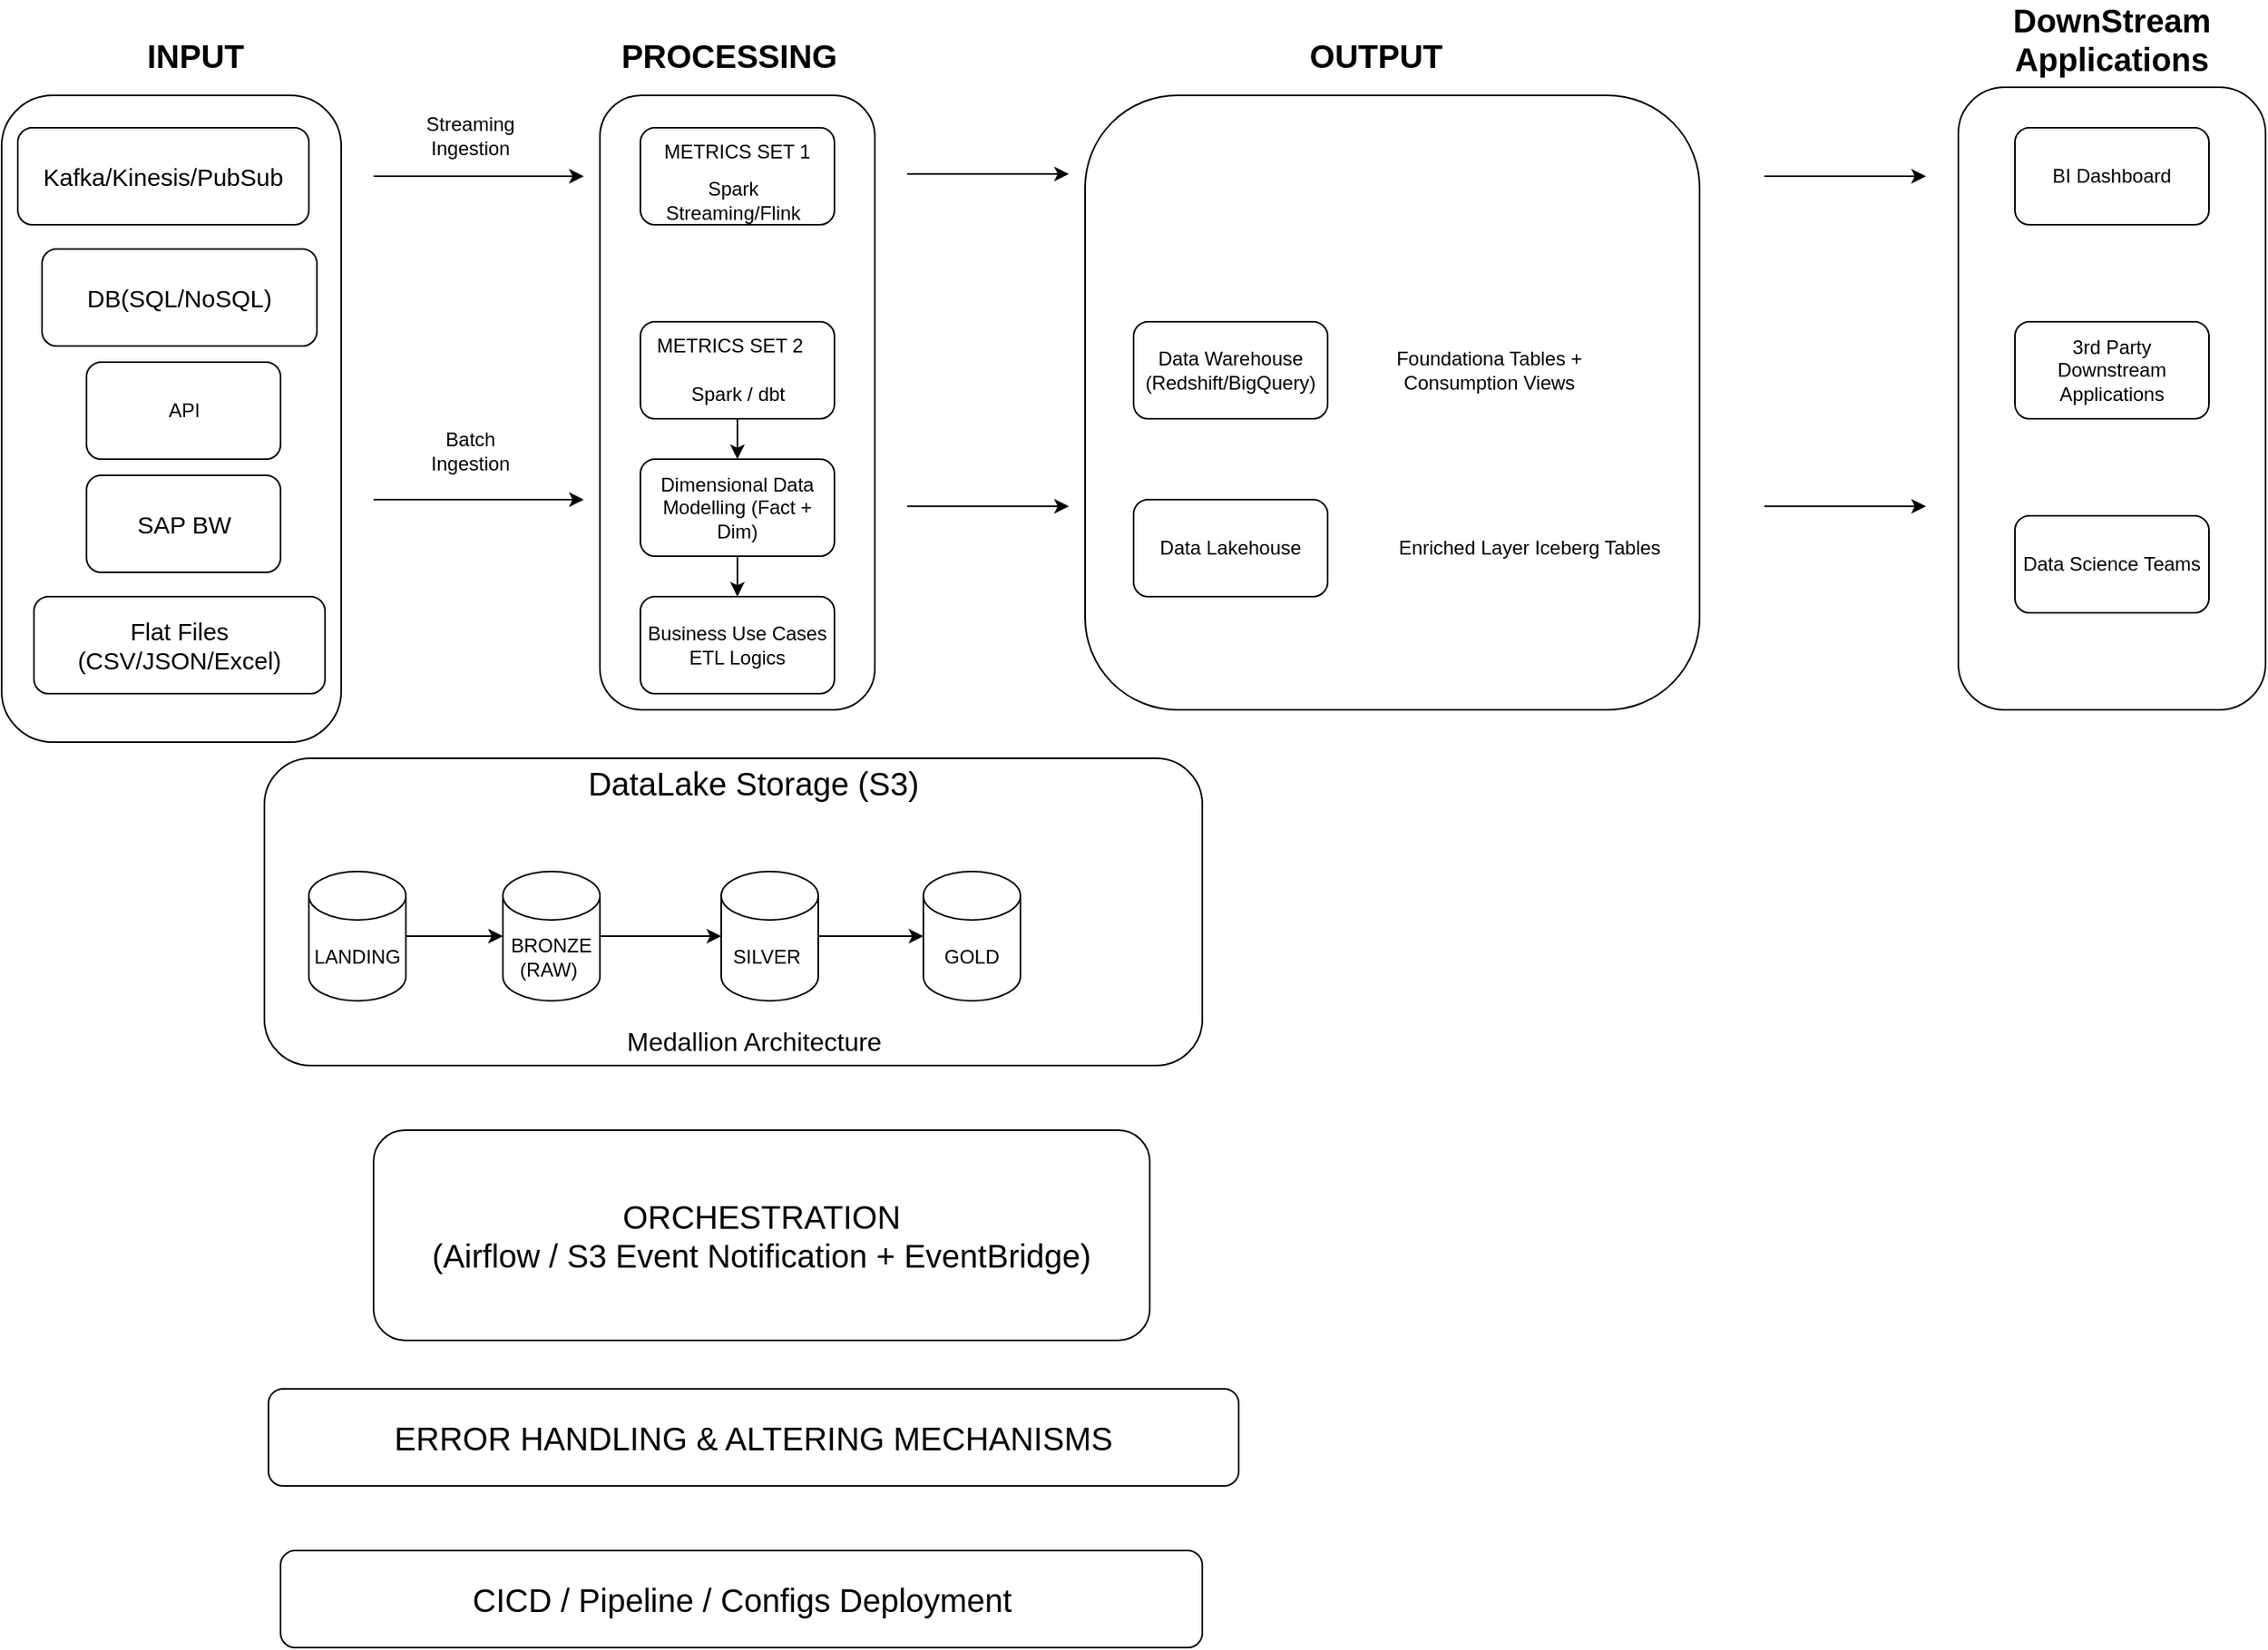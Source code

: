 <mxfile version="27.2.0">
  <diagram name="Page-1" id="Ah_BVm8UG3qweHjtrVJi">
    <mxGraphModel dx="2316" dy="753" grid="1" gridSize="10" guides="1" tooltips="1" connect="1" arrows="1" fold="1" page="1" pageScale="1" pageWidth="827" pageHeight="1169" math="0" shadow="0">
      <root>
        <mxCell id="0" />
        <mxCell id="1" parent="0" />
        <mxCell id="hRZKgi0yS8pwd4xGPH1x-1" value="" style="rounded=1;whiteSpace=wrap;html=1;" vertex="1" parent="1">
          <mxGeometry x="-20" y="80" width="210" height="400" as="geometry" />
        </mxCell>
        <mxCell id="hRZKgi0yS8pwd4xGPH1x-2" value="&lt;b&gt;&lt;font style=&quot;font-size: 20px;&quot;&gt;INPUT&lt;/font&gt;&lt;/b&gt;" style="text;html=1;align=center;verticalAlign=middle;whiteSpace=wrap;rounded=0;" vertex="1" parent="1">
          <mxGeometry x="70" y="40" width="60" height="30" as="geometry" />
        </mxCell>
        <mxCell id="hRZKgi0yS8pwd4xGPH1x-10" value="" style="rounded=1;whiteSpace=wrap;html=1;" vertex="1" parent="1">
          <mxGeometry x="350" y="80" width="170" height="380" as="geometry" />
        </mxCell>
        <mxCell id="hRZKgi0yS8pwd4xGPH1x-11" value="&lt;b&gt;&lt;font style=&quot;font-size: 20px;&quot;&gt;PROCESSING&lt;/font&gt;&lt;/b&gt;" style="text;html=1;align=center;verticalAlign=middle;whiteSpace=wrap;rounded=0;" vertex="1" parent="1">
          <mxGeometry x="400" y="40" width="60" height="30" as="geometry" />
        </mxCell>
        <mxCell id="hRZKgi0yS8pwd4xGPH1x-12" value="" style="endArrow=classic;html=1;rounded=0;" edge="1" parent="1">
          <mxGeometry width="50" height="50" relative="1" as="geometry">
            <mxPoint x="210" y="130" as="sourcePoint" />
            <mxPoint x="340" y="130" as="targetPoint" />
          </mxGeometry>
        </mxCell>
        <mxCell id="hRZKgi0yS8pwd4xGPH1x-13" value="" style="endArrow=classic;html=1;rounded=0;" edge="1" parent="1">
          <mxGeometry width="50" height="50" relative="1" as="geometry">
            <mxPoint x="210" y="330" as="sourcePoint" />
            <mxPoint x="340" y="330" as="targetPoint" />
          </mxGeometry>
        </mxCell>
        <mxCell id="hRZKgi0yS8pwd4xGPH1x-14" value="Streaming Ingestion" style="text;html=1;align=center;verticalAlign=middle;whiteSpace=wrap;rounded=0;" vertex="1" parent="1">
          <mxGeometry x="240" y="90" width="60" height="30" as="geometry" />
        </mxCell>
        <mxCell id="hRZKgi0yS8pwd4xGPH1x-15" value="Batch Ingestion" style="text;html=1;align=center;verticalAlign=middle;whiteSpace=wrap;rounded=0;" vertex="1" parent="1">
          <mxGeometry x="240" y="285" width="60" height="30" as="geometry" />
        </mxCell>
        <mxCell id="hRZKgi0yS8pwd4xGPH1x-16" value="" style="rounded=1;whiteSpace=wrap;html=1;" vertex="1" parent="1">
          <mxGeometry x="375" y="100" width="120" height="60" as="geometry" />
        </mxCell>
        <mxCell id="hRZKgi0yS8pwd4xGPH1x-17" value="METRICS SET 1" style="text;html=1;align=center;verticalAlign=middle;whiteSpace=wrap;rounded=0;" vertex="1" parent="1">
          <mxGeometry x="385" y="100" width="100" height="30" as="geometry" />
        </mxCell>
        <mxCell id="hRZKgi0yS8pwd4xGPH1x-30" value="" style="edgeStyle=orthogonalEdgeStyle;rounded=0;orthogonalLoop=1;jettySize=auto;html=1;" edge="1" parent="1" source="hRZKgi0yS8pwd4xGPH1x-18" target="hRZKgi0yS8pwd4xGPH1x-28">
          <mxGeometry relative="1" as="geometry" />
        </mxCell>
        <mxCell id="hRZKgi0yS8pwd4xGPH1x-18" value="" style="rounded=1;whiteSpace=wrap;html=1;" vertex="1" parent="1">
          <mxGeometry x="375" y="220" width="120" height="60" as="geometry" />
        </mxCell>
        <mxCell id="hRZKgi0yS8pwd4xGPH1x-19" value="METRICS SET 2" style="text;html=1;align=center;verticalAlign=middle;whiteSpace=wrap;rounded=0;" vertex="1" parent="1">
          <mxGeometry x="382.5" y="220" width="95" height="30" as="geometry" />
        </mxCell>
        <mxCell id="hRZKgi0yS8pwd4xGPH1x-20" value="Spark Streaming/Flink" style="text;html=1;align=center;verticalAlign=middle;whiteSpace=wrap;rounded=0;" vertex="1" parent="1">
          <mxGeometry x="375" y="130" width="115" height="30" as="geometry" />
        </mxCell>
        <mxCell id="hRZKgi0yS8pwd4xGPH1x-21" value="Spark / dbt" style="text;html=1;align=center;verticalAlign=middle;whiteSpace=wrap;rounded=0;" vertex="1" parent="1">
          <mxGeometry x="392.5" y="250" width="85" height="30" as="geometry" />
        </mxCell>
        <mxCell id="hRZKgi0yS8pwd4xGPH1x-34" style="edgeStyle=orthogonalEdgeStyle;rounded=0;orthogonalLoop=1;jettySize=auto;html=1;exitX=0.5;exitY=1;exitDx=0;exitDy=0;entryX=0.5;entryY=0;entryDx=0;entryDy=0;" edge="1" parent="1" source="hRZKgi0yS8pwd4xGPH1x-28" target="hRZKgi0yS8pwd4xGPH1x-31">
          <mxGeometry relative="1" as="geometry" />
        </mxCell>
        <mxCell id="hRZKgi0yS8pwd4xGPH1x-28" value="Dimensional Data Modelling (Fact + Dim)" style="rounded=1;whiteSpace=wrap;html=1;" vertex="1" parent="1">
          <mxGeometry x="375" y="305" width="120" height="60" as="geometry" />
        </mxCell>
        <mxCell id="hRZKgi0yS8pwd4xGPH1x-31" value="Business Use Cases ETL Logics" style="rounded=1;whiteSpace=wrap;html=1;" vertex="1" parent="1">
          <mxGeometry x="375" y="390" width="120" height="60" as="geometry" />
        </mxCell>
        <mxCell id="hRZKgi0yS8pwd4xGPH1x-36" value="" style="rounded=1;whiteSpace=wrap;html=1;" vertex="1" parent="1">
          <mxGeometry x="142.5" y="490" width="580" height="190" as="geometry" />
        </mxCell>
        <mxCell id="hRZKgi0yS8pwd4xGPH1x-37" value="&lt;font style=&quot;font-size: 20px;&quot;&gt;DataLake Storage (S3)&lt;/font&gt;" style="text;html=1;align=center;verticalAlign=middle;whiteSpace=wrap;rounded=0;" vertex="1" parent="1">
          <mxGeometry x="330" y="490" width="230" height="30" as="geometry" />
        </mxCell>
        <mxCell id="hRZKgi0yS8pwd4xGPH1x-39" value="LANDING" style="shape=cylinder3;whiteSpace=wrap;html=1;boundedLbl=1;backgroundOutline=1;size=15;" vertex="1" parent="1">
          <mxGeometry x="170" y="560" width="60" height="80" as="geometry" />
        </mxCell>
        <mxCell id="hRZKgi0yS8pwd4xGPH1x-40" value="BRONZE (RAW)&amp;nbsp;" style="shape=cylinder3;whiteSpace=wrap;html=1;boundedLbl=1;backgroundOutline=1;size=15;" vertex="1" parent="1">
          <mxGeometry x="290" y="560" width="60" height="80" as="geometry" />
        </mxCell>
        <mxCell id="hRZKgi0yS8pwd4xGPH1x-41" value="SILVER&amp;nbsp;" style="shape=cylinder3;whiteSpace=wrap;html=1;boundedLbl=1;backgroundOutline=1;size=15;" vertex="1" parent="1">
          <mxGeometry x="425" y="560" width="60" height="80" as="geometry" />
        </mxCell>
        <mxCell id="hRZKgi0yS8pwd4xGPH1x-42" value="GOLD" style="shape=cylinder3;whiteSpace=wrap;html=1;boundedLbl=1;backgroundOutline=1;size=15;" vertex="1" parent="1">
          <mxGeometry x="550" y="560" width="60" height="80" as="geometry" />
        </mxCell>
        <mxCell id="hRZKgi0yS8pwd4xGPH1x-44" style="edgeStyle=orthogonalEdgeStyle;rounded=0;orthogonalLoop=1;jettySize=auto;html=1;exitX=1;exitY=0.5;exitDx=0;exitDy=0;exitPerimeter=0;entryX=0;entryY=0.5;entryDx=0;entryDy=0;entryPerimeter=0;" edge="1" parent="1" source="hRZKgi0yS8pwd4xGPH1x-39" target="hRZKgi0yS8pwd4xGPH1x-40">
          <mxGeometry relative="1" as="geometry" />
        </mxCell>
        <mxCell id="hRZKgi0yS8pwd4xGPH1x-45" style="edgeStyle=orthogonalEdgeStyle;rounded=0;orthogonalLoop=1;jettySize=auto;html=1;exitX=1;exitY=0.5;exitDx=0;exitDy=0;exitPerimeter=0;entryX=0;entryY=0.5;entryDx=0;entryDy=0;entryPerimeter=0;" edge="1" parent="1" source="hRZKgi0yS8pwd4xGPH1x-40" target="hRZKgi0yS8pwd4xGPH1x-41">
          <mxGeometry relative="1" as="geometry" />
        </mxCell>
        <mxCell id="hRZKgi0yS8pwd4xGPH1x-46" style="edgeStyle=orthogonalEdgeStyle;rounded=0;orthogonalLoop=1;jettySize=auto;html=1;exitX=1;exitY=0.5;exitDx=0;exitDy=0;exitPerimeter=0;entryX=0;entryY=0.5;entryDx=0;entryDy=0;entryPerimeter=0;" edge="1" parent="1" source="hRZKgi0yS8pwd4xGPH1x-41" target="hRZKgi0yS8pwd4xGPH1x-42">
          <mxGeometry relative="1" as="geometry" />
        </mxCell>
        <mxCell id="hRZKgi0yS8pwd4xGPH1x-48" value="&lt;font style=&quot;font-size: 16px;&quot;&gt;Medallion Architecture&lt;/font&gt;" style="text;html=1;align=center;verticalAlign=middle;whiteSpace=wrap;rounded=0;" vertex="1" parent="1">
          <mxGeometry x="357.5" y="650" width="175" height="30" as="geometry" />
        </mxCell>
        <mxCell id="hRZKgi0yS8pwd4xGPH1x-49" value="" style="rounded=1;whiteSpace=wrap;html=1;" vertex="1" parent="1">
          <mxGeometry x="650" y="80" width="380" height="380" as="geometry" />
        </mxCell>
        <mxCell id="hRZKgi0yS8pwd4xGPH1x-51" value="&lt;b&gt;&lt;font style=&quot;font-size: 20px;&quot;&gt;OUTPUT&lt;/font&gt;&lt;/b&gt;" style="text;html=1;align=center;verticalAlign=middle;whiteSpace=wrap;rounded=0;" vertex="1" parent="1">
          <mxGeometry x="800" y="40" width="60" height="30" as="geometry" />
        </mxCell>
        <mxCell id="hRZKgi0yS8pwd4xGPH1x-53" value="" style="endArrow=classic;html=1;rounded=0;" edge="1" parent="1">
          <mxGeometry width="50" height="50" relative="1" as="geometry">
            <mxPoint x="540" y="128.57" as="sourcePoint" />
            <mxPoint x="640" y="128.57" as="targetPoint" />
          </mxGeometry>
        </mxCell>
        <mxCell id="hRZKgi0yS8pwd4xGPH1x-54" value="" style="endArrow=classic;html=1;rounded=0;" edge="1" parent="1">
          <mxGeometry width="50" height="50" relative="1" as="geometry">
            <mxPoint x="1070" y="334.17" as="sourcePoint" />
            <mxPoint x="1170" y="334.17" as="targetPoint" />
          </mxGeometry>
        </mxCell>
        <mxCell id="hRZKgi0yS8pwd4xGPH1x-56" value="Data Warehouse (Redshift/BigQuery)" style="rounded=1;whiteSpace=wrap;html=1;" vertex="1" parent="1">
          <mxGeometry x="680" y="220" width="120" height="60" as="geometry" />
        </mxCell>
        <mxCell id="hRZKgi0yS8pwd4xGPH1x-57" value="Data Lakehouse" style="rounded=1;whiteSpace=wrap;html=1;" vertex="1" parent="1">
          <mxGeometry x="680" y="330" width="120" height="60" as="geometry" />
        </mxCell>
        <mxCell id="hRZKgi0yS8pwd4xGPH1x-59" value="Foundationa Tables + Consumption Views" style="text;html=1;align=center;verticalAlign=middle;whiteSpace=wrap;rounded=0;" vertex="1" parent="1">
          <mxGeometry x="810" y="235" width="180" height="30" as="geometry" />
        </mxCell>
        <mxCell id="hRZKgi0yS8pwd4xGPH1x-60" value="Enriched Layer Iceberg Tables" style="text;html=1;align=center;verticalAlign=middle;whiteSpace=wrap;rounded=0;" vertex="1" parent="1">
          <mxGeometry x="840" y="345" width="170" height="30" as="geometry" />
        </mxCell>
        <mxCell id="hRZKgi0yS8pwd4xGPH1x-61" value="" style="rounded=1;whiteSpace=wrap;html=1;" vertex="1" parent="1">
          <mxGeometry x="1190" y="75" width="190" height="385" as="geometry" />
        </mxCell>
        <mxCell id="hRZKgi0yS8pwd4xGPH1x-63" value="&lt;b&gt;&lt;font style=&quot;font-size: 20px;&quot;&gt;DownStream Applications&lt;/font&gt;&lt;/b&gt;" style="text;html=1;align=center;verticalAlign=middle;whiteSpace=wrap;rounded=0;" vertex="1" parent="1">
          <mxGeometry x="1190" y="30" width="190" height="30" as="geometry" />
        </mxCell>
        <mxCell id="hRZKgi0yS8pwd4xGPH1x-64" value="BI Dashboard" style="rounded=1;whiteSpace=wrap;html=1;" vertex="1" parent="1">
          <mxGeometry x="1225" y="100" width="120" height="60" as="geometry" />
        </mxCell>
        <mxCell id="hRZKgi0yS8pwd4xGPH1x-65" value="" style="endArrow=classic;html=1;rounded=0;" edge="1" parent="1">
          <mxGeometry width="50" height="50" relative="1" as="geometry">
            <mxPoint x="1070" y="130" as="sourcePoint" />
            <mxPoint x="1170" y="130" as="targetPoint" />
          </mxGeometry>
        </mxCell>
        <mxCell id="hRZKgi0yS8pwd4xGPH1x-66" value="" style="endArrow=classic;html=1;rounded=0;" edge="1" parent="1">
          <mxGeometry width="50" height="50" relative="1" as="geometry">
            <mxPoint x="540" y="334.17" as="sourcePoint" />
            <mxPoint x="640" y="334.17" as="targetPoint" />
          </mxGeometry>
        </mxCell>
        <mxCell id="hRZKgi0yS8pwd4xGPH1x-67" value="3rd Party Downstream Applications" style="rounded=1;whiteSpace=wrap;html=1;" vertex="1" parent="1">
          <mxGeometry x="1225" y="220" width="120" height="60" as="geometry" />
        </mxCell>
        <mxCell id="hRZKgi0yS8pwd4xGPH1x-68" value="Data Science Teams" style="rounded=1;whiteSpace=wrap;html=1;" vertex="1" parent="1">
          <mxGeometry x="1225" y="340" width="120" height="60" as="geometry" />
        </mxCell>
        <mxCell id="hRZKgi0yS8pwd4xGPH1x-69" value="&lt;font style=&quot;font-size: 20px;&quot;&gt;ORCHESTRATION&lt;br&gt;(Airflow / S3 Event Notification + EventBridge)&lt;/font&gt;" style="rounded=1;whiteSpace=wrap;html=1;" vertex="1" parent="1">
          <mxGeometry x="210" y="720" width="480" height="130" as="geometry" />
        </mxCell>
        <mxCell id="hRZKgi0yS8pwd4xGPH1x-71" value="&lt;font style=&quot;font-size: 20px;&quot;&gt;CICD / Pipeline / Configs Deployment&lt;/font&gt;" style="rounded=1;whiteSpace=wrap;html=1;" vertex="1" parent="1">
          <mxGeometry x="152.5" y="980" width="570" height="60" as="geometry" />
        </mxCell>
        <mxCell id="hRZKgi0yS8pwd4xGPH1x-72" value="&lt;font style=&quot;font-size: 20px;&quot;&gt;ERROR HANDLING &amp;amp; ALTERING MECHANISMS&lt;/font&gt;" style="rounded=1;whiteSpace=wrap;html=1;" vertex="1" parent="1">
          <mxGeometry x="145" y="880" width="600" height="60" as="geometry" />
        </mxCell>
        <mxCell id="hRZKgi0yS8pwd4xGPH1x-74" value="&lt;span style=&quot;font-size: 15px;&quot;&gt;Kafka/Kinesis/PubSub&lt;/span&gt;" style="rounded=1;whiteSpace=wrap;html=1;" vertex="1" parent="1">
          <mxGeometry x="-10" y="100" width="180" height="60" as="geometry" />
        </mxCell>
        <mxCell id="hRZKgi0yS8pwd4xGPH1x-75" value="&lt;font style=&quot;font-size: 15px;&quot;&gt;DB(SQL/NoSQL)&lt;/font&gt;" style="rounded=1;whiteSpace=wrap;html=1;" vertex="1" parent="1">
          <mxGeometry x="5" y="175" width="170" height="60" as="geometry" />
        </mxCell>
        <mxCell id="hRZKgi0yS8pwd4xGPH1x-76" value="API" style="rounded=1;whiteSpace=wrap;html=1;" vertex="1" parent="1">
          <mxGeometry x="32.5" y="245" width="120" height="60" as="geometry" />
        </mxCell>
        <mxCell id="hRZKgi0yS8pwd4xGPH1x-77" value="&lt;font style=&quot;font-size: 15px;&quot;&gt;SAP BW&lt;/font&gt;" style="rounded=1;whiteSpace=wrap;html=1;" vertex="1" parent="1">
          <mxGeometry x="32.5" y="315" width="120" height="60" as="geometry" />
        </mxCell>
        <mxCell id="hRZKgi0yS8pwd4xGPH1x-79" value="&lt;font style=&quot;font-size: 15px;&quot;&gt;Flat Files (CSV/JSON/Excel)&lt;/font&gt;" style="rounded=1;whiteSpace=wrap;html=1;" vertex="1" parent="1">
          <mxGeometry y="390" width="180" height="60" as="geometry" />
        </mxCell>
      </root>
    </mxGraphModel>
  </diagram>
</mxfile>
